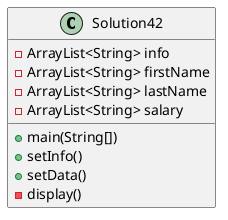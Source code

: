 @startuml
'https://plantuml.com/sequence-diagram

class Solution42{
- ArrayList<String> info
- ArrayList<String> firstName
- ArrayList<String> lastName
- ArrayList<String> salary
+ main(String[])
+ setInfo()
+ setData()
- display()
}
@enduml